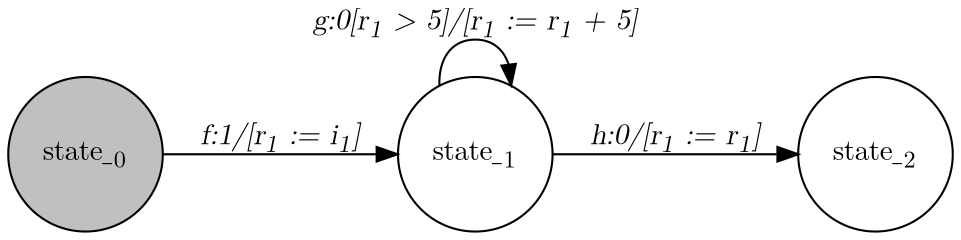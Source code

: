 digraph Horrible_Example_2{
   graph [rankdir="LR", fontname="Latin Modern Math"];
   node [color="black", fillcolor="white", shape="circle", style="filled", fontname="Latin Modern Math"];
   edge [fontname="Latin Modern Math"];

   State_0[fillcolor="gray", label=<state_<sub>0</sub>>];
   State_1[label=<state_<sub>1</sub>>];
   State_2[label=<state_<sub>2</sub>>];

   State_0->State_1[label=<<i>f:1/&#91;r<sub>1</sub> := i<sub>1</sub>&#93;</i>>];
   State_1->State_1[label=<<i>g:0&#91;r<sub>1</sub> &gt; 5&#93;/&#91;r<sub>1</sub> := r<sub>1</sub> + 5&#93;</i>>];
   State_1->State_2[label=<<i>h:0/&#91;r<sub>1</sub> := r<sub>1</sub>&#93;</i>>];
}
